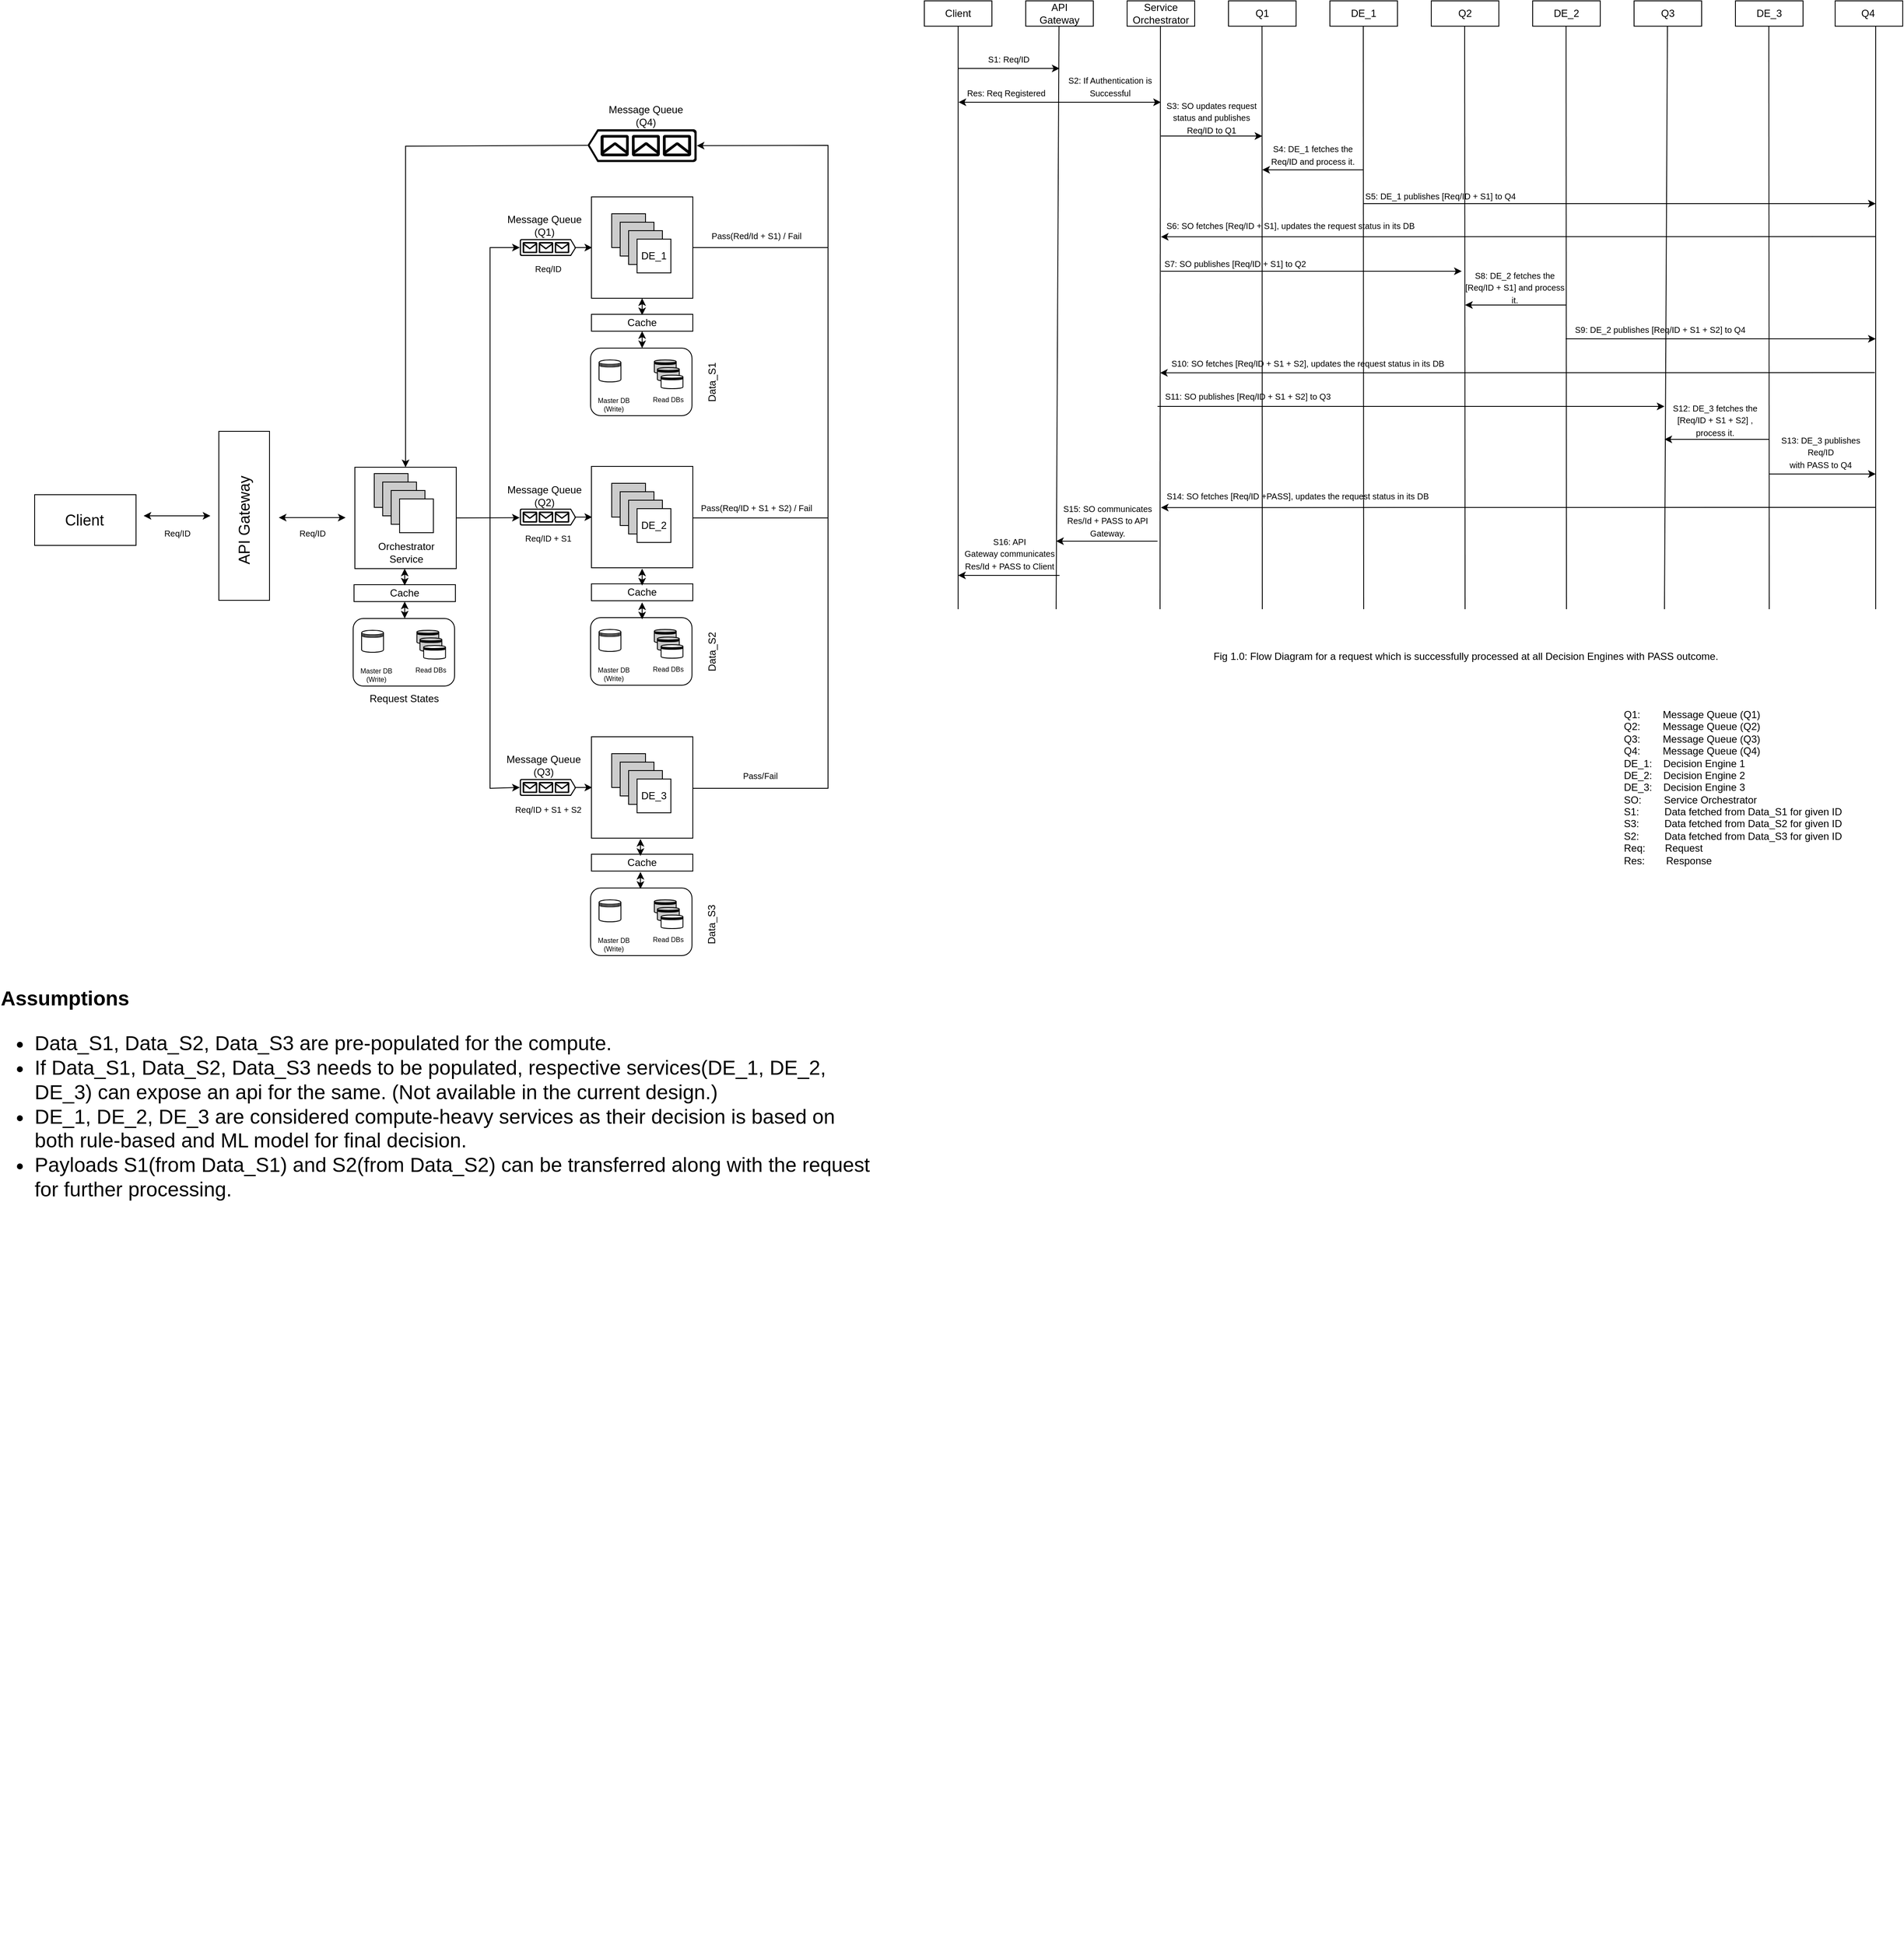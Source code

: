 <mxfile version="21.5.0" type="github">
  <diagram name="V1.0" id="6Y0P250KfrOHETSSXVVm">
    <mxGraphModel dx="2298" dy="2870" grid="1" gridSize="10" guides="1" tooltips="1" connect="1" arrows="1" fold="1" page="1" pageScale="1" pageWidth="1169" pageHeight="1654" math="0" shadow="0">
      <root>
        <mxCell id="0" />
        <mxCell id="1" parent="0" />
        <mxCell id="clRIjmDs6BeYKeaNwXn5-33" value="" style="rounded=0;whiteSpace=wrap;html=1;rotation=90;" vertex="1" parent="1">
          <mxGeometry x="269" y="-1020.5" width="200" height="60" as="geometry" />
        </mxCell>
        <mxCell id="clRIjmDs6BeYKeaNwXn5-34" value="&lt;span style=&quot;font-size: 18px;&quot;&gt;API Gateway&lt;/span&gt;" style="text;html=1;strokeColor=none;fillColor=none;align=center;verticalAlign=middle;whiteSpace=wrap;rounded=0;rotation=-90;" vertex="1" parent="1">
          <mxGeometry x="294" y="-1000.5" width="150" height="30" as="geometry" />
        </mxCell>
        <mxCell id="clRIjmDs6BeYKeaNwXn5-37" value="" style="group" vertex="1" connectable="0" parent="1">
          <mxGeometry x="370" y="-485.5" width="150" height="60" as="geometry" />
        </mxCell>
        <mxCell id="clRIjmDs6BeYKeaNwXn5-39" value="" style="group" vertex="1" connectable="0" parent="clRIjmDs6BeYKeaNwXn5-37">
          <mxGeometry x="-250" y="-530" width="120" height="60" as="geometry" />
        </mxCell>
        <mxCell id="clRIjmDs6BeYKeaNwXn5-36" value="" style="rounded=0;whiteSpace=wrap;html=1;" vertex="1" parent="clRIjmDs6BeYKeaNwXn5-39">
          <mxGeometry x="1" width="120" height="60" as="geometry" />
        </mxCell>
        <mxCell id="clRIjmDs6BeYKeaNwXn5-35" value="&lt;font style=&quot;font-size: 18px;&quot;&gt;Client&lt;/font&gt;" style="text;html=1;strokeColor=none;fillColor=none;align=center;verticalAlign=middle;whiteSpace=wrap;rounded=0;" vertex="1" parent="clRIjmDs6BeYKeaNwXn5-39">
          <mxGeometry x="30" y="15" width="60" height="30" as="geometry" />
        </mxCell>
        <mxCell id="clRIjmDs6BeYKeaNwXn5-40" value="" style="endArrow=classic;startArrow=classic;html=1;rounded=0;" edge="1" parent="1">
          <mxGeometry width="50" height="50" relative="1" as="geometry">
            <mxPoint x="250" y="-990.5" as="sourcePoint" />
            <mxPoint x="329" y="-990.5" as="targetPoint" />
          </mxGeometry>
        </mxCell>
        <mxCell id="clRIjmDs6BeYKeaNwXn5-57" value="&lt;font style=&quot;font-size: 10px;&quot;&gt;Req/ID&lt;/font&gt;" style="text;html=1;strokeColor=none;fillColor=none;align=center;verticalAlign=middle;whiteSpace=wrap;rounded=0;" vertex="1" parent="1">
          <mxGeometry x="260" y="-985.5" width="60" height="30" as="geometry" />
        </mxCell>
        <mxCell id="clRIjmDs6BeYKeaNwXn5-214" value="" style="sketch=0;aspect=fixed;pointerEvents=1;shadow=0;dashed=0;html=1;strokeColor=none;labelPosition=center;verticalLabelPosition=bottom;verticalAlign=top;align=center;fillColor=#000000;shape=mxgraph.azure.queue_generic;rotation=-180;" vertex="1" parent="1">
          <mxGeometry x="775.33" y="-1448" width="129.34" height="38.8" as="geometry" />
        </mxCell>
        <mxCell id="clRIjmDs6BeYKeaNwXn5-264" value="" style="group" vertex="1" connectable="0" parent="1">
          <mxGeometry x="500" y="-1048" width="120" height="120" as="geometry" />
        </mxCell>
        <mxCell id="clRIjmDs6BeYKeaNwXn5-218" value="" style="whiteSpace=wrap;html=1;aspect=fixed;" vertex="1" parent="clRIjmDs6BeYKeaNwXn5-264">
          <mxGeometry width="120" height="120" as="geometry" />
        </mxCell>
        <mxCell id="clRIjmDs6BeYKeaNwXn5-363" value="" style="group" vertex="1" connectable="0" parent="clRIjmDs6BeYKeaNwXn5-264">
          <mxGeometry x="22.94" y="7.5" width="80" height="70" as="geometry" />
        </mxCell>
        <mxCell id="clRIjmDs6BeYKeaNwXn5-364" value="" style="whiteSpace=wrap;html=1;aspect=fixed;fillColor=#CCCCCC;" vertex="1" parent="clRIjmDs6BeYKeaNwXn5-363">
          <mxGeometry width="40" height="40" as="geometry" />
        </mxCell>
        <mxCell id="clRIjmDs6BeYKeaNwXn5-365" value="" style="whiteSpace=wrap;html=1;aspect=fixed;fillColor=#CCCCCC;" vertex="1" parent="clRIjmDs6BeYKeaNwXn5-363">
          <mxGeometry x="10" y="10" width="40" height="40" as="geometry" />
        </mxCell>
        <mxCell id="clRIjmDs6BeYKeaNwXn5-366" value="" style="whiteSpace=wrap;html=1;aspect=fixed;fillColor=#CCCCCC;" vertex="1" parent="clRIjmDs6BeYKeaNwXn5-363">
          <mxGeometry x="20" y="20" width="40" height="40" as="geometry" />
        </mxCell>
        <mxCell id="clRIjmDs6BeYKeaNwXn5-367" value="" style="whiteSpace=wrap;html=1;aspect=fixed;" vertex="1" parent="clRIjmDs6BeYKeaNwXn5-363">
          <mxGeometry x="30" y="30" width="40" height="40" as="geometry" />
        </mxCell>
        <mxCell id="clRIjmDs6BeYKeaNwXn5-368" value="Orchestrator&lt;br&gt;Service" style="text;html=1;strokeColor=none;fillColor=none;align=center;verticalAlign=middle;whiteSpace=wrap;rounded=0;" vertex="1" parent="clRIjmDs6BeYKeaNwXn5-264">
          <mxGeometry x="31.0" y="86" width="60" height="30" as="geometry" />
        </mxCell>
        <mxCell id="clRIjmDs6BeYKeaNwXn5-268" value="" style="group" vertex="1" connectable="0" parent="1">
          <mxGeometry x="790" y="120" width="689" height="580" as="geometry" />
        </mxCell>
        <mxCell id="clRIjmDs6BeYKeaNwXn5-225" value="" style="group" vertex="1" connectable="0" parent="clRIjmDs6BeYKeaNwXn5-268">
          <mxGeometry x="-10" y="-1488" width="120" height="120" as="geometry" />
        </mxCell>
        <mxCell id="clRIjmDs6BeYKeaNwXn5-1" value="" style="whiteSpace=wrap;html=1;aspect=fixed;" vertex="1" parent="clRIjmDs6BeYKeaNwXn5-225">
          <mxGeometry width="120" height="120" as="geometry" />
        </mxCell>
        <mxCell id="clRIjmDs6BeYKeaNwXn5-167" value="" style="group" vertex="1" connectable="0" parent="clRIjmDs6BeYKeaNwXn5-225">
          <mxGeometry x="24" y="20" width="80" height="70" as="geometry" />
        </mxCell>
        <mxCell id="clRIjmDs6BeYKeaNwXn5-168" value="" style="whiteSpace=wrap;html=1;aspect=fixed;fillColor=#CCCCCC;" vertex="1" parent="clRIjmDs6BeYKeaNwXn5-167">
          <mxGeometry width="40" height="40" as="geometry" />
        </mxCell>
        <mxCell id="clRIjmDs6BeYKeaNwXn5-169" value="" style="whiteSpace=wrap;html=1;aspect=fixed;fillColor=#CCCCCC;" vertex="1" parent="clRIjmDs6BeYKeaNwXn5-167">
          <mxGeometry x="10" y="10" width="40" height="40" as="geometry" />
        </mxCell>
        <mxCell id="clRIjmDs6BeYKeaNwXn5-170" value="" style="whiteSpace=wrap;html=1;aspect=fixed;fillColor=#CCCCCC;" vertex="1" parent="clRIjmDs6BeYKeaNwXn5-167">
          <mxGeometry x="20" y="20" width="40" height="40" as="geometry" />
        </mxCell>
        <mxCell id="clRIjmDs6BeYKeaNwXn5-171" value="" style="whiteSpace=wrap;html=1;aspect=fixed;" vertex="1" parent="clRIjmDs6BeYKeaNwXn5-167">
          <mxGeometry x="30" y="30" width="40" height="40" as="geometry" />
        </mxCell>
        <mxCell id="clRIjmDs6BeYKeaNwXn5-172" value="DE_1" style="text;html=1;strokeColor=none;fillColor=none;align=center;verticalAlign=middle;whiteSpace=wrap;rounded=0;" vertex="1" parent="clRIjmDs6BeYKeaNwXn5-167">
          <mxGeometry x="20" y="35" width="60" height="30" as="geometry" />
        </mxCell>
        <mxCell id="clRIjmDs6BeYKeaNwXn5-206" value="" style="sketch=0;aspect=fixed;pointerEvents=1;shadow=0;dashed=0;html=1;strokeColor=none;labelPosition=center;verticalLabelPosition=bottom;verticalAlign=top;align=center;fillColor=#000000;shape=mxgraph.azure.queue_generic" vertex="1" parent="clRIjmDs6BeYKeaNwXn5-268">
          <mxGeometry x="-94.83" y="-1438" width="66.66" height="20" as="geometry" />
        </mxCell>
        <mxCell id="clRIjmDs6BeYKeaNwXn5-208" value="" style="endArrow=classic;html=1;rounded=0;" edge="1" parent="clRIjmDs6BeYKeaNwXn5-268">
          <mxGeometry width="50" height="50" relative="1" as="geometry">
            <mxPoint x="-30" y="-1428" as="sourcePoint" />
            <mxPoint x="-9.17" y="-1428" as="targetPoint" />
          </mxGeometry>
        </mxCell>
        <mxCell id="clRIjmDs6BeYKeaNwXn5-289" value="" style="group" vertex="1" connectable="0" parent="clRIjmDs6BeYKeaNwXn5-268">
          <mxGeometry x="-10" y="-1349" width="120" height="20" as="geometry" />
        </mxCell>
        <mxCell id="clRIjmDs6BeYKeaNwXn5-42" value="" style="rounded=0;whiteSpace=wrap;html=1;rotation=0;" vertex="1" parent="clRIjmDs6BeYKeaNwXn5-289">
          <mxGeometry width="120" height="20" as="geometry" />
        </mxCell>
        <mxCell id="clRIjmDs6BeYKeaNwXn5-43" value="Cache" style="text;html=1;strokeColor=none;fillColor=none;align=center;verticalAlign=middle;whiteSpace=wrap;rounded=0;rotation=0;" vertex="1" parent="clRIjmDs6BeYKeaNwXn5-289">
          <mxGeometry x="30" y="2.5" width="60" height="15" as="geometry" />
        </mxCell>
        <mxCell id="clRIjmDs6BeYKeaNwXn5-346" value="Data_S3" style="text;html=1;strokeColor=none;fillColor=none;align=center;verticalAlign=middle;whiteSpace=wrap;rounded=0;rotation=-90;" vertex="1" parent="clRIjmDs6BeYKeaNwXn5-268">
          <mxGeometry x="90" y="-642" width="85" height="30" as="geometry" />
        </mxCell>
        <mxCell id="clRIjmDs6BeYKeaNwXn5-379" value="&lt;span style=&quot;font-size: 10px;&quot;&gt;Pass/Fail&lt;/span&gt;" style="text;html=1;strokeColor=none;fillColor=none;align=center;verticalAlign=middle;whiteSpace=wrap;rounded=0;" vertex="1" parent="clRIjmDs6BeYKeaNwXn5-268">
          <mxGeometry x="160" y="-818" width="60" height="30" as="geometry" />
        </mxCell>
        <mxCell id="clRIjmDs6BeYKeaNwXn5-381" value="&lt;font style=&quot;font-size: 10px;&quot;&gt;&lt;font style=&quot;&quot;&gt;Req&lt;/font&gt;/ID + S1 + S2&lt;/font&gt;" style="text;html=1;strokeColor=none;fillColor=none;align=center;verticalAlign=middle;whiteSpace=wrap;rounded=0;" vertex="1" parent="clRIjmDs6BeYKeaNwXn5-268">
          <mxGeometry x="-106.5" y="-778" width="90" height="30" as="geometry" />
        </mxCell>
        <mxCell id="clRIjmDs6BeYKeaNwXn5-269" value="" style="endArrow=classic;startArrow=classic;html=1;rounded=0;" edge="1" parent="1">
          <mxGeometry width="50" height="50" relative="1" as="geometry">
            <mxPoint x="410" y="-988.37" as="sourcePoint" />
            <mxPoint x="489" y="-988.37" as="targetPoint" />
          </mxGeometry>
        </mxCell>
        <mxCell id="clRIjmDs6BeYKeaNwXn5-55" value="&lt;font style=&quot;font-size: 10px;&quot;&gt;&lt;font style=&quot;&quot;&gt;Req&lt;/font&gt;/ID&lt;/font&gt;" style="text;html=1;strokeColor=none;fillColor=none;align=center;verticalAlign=middle;whiteSpace=wrap;rounded=0;" vertex="1" parent="1">
          <mxGeometry x="698.5" y="-1298" width="60" height="30" as="geometry" />
        </mxCell>
        <mxCell id="clRIjmDs6BeYKeaNwXn5-290" value="" style="group" vertex="1" connectable="0" parent="1">
          <mxGeometry x="780" y="-1158" width="225" height="146" as="geometry" />
        </mxCell>
        <mxCell id="clRIjmDs6BeYKeaNwXn5-291" value="" style="rounded=1;whiteSpace=wrap;html=1;" vertex="1" parent="clRIjmDs6BeYKeaNwXn5-290">
          <mxGeometry x="-1" y="-31" width="120" height="80" as="geometry" />
        </mxCell>
        <mxCell id="clRIjmDs6BeYKeaNwXn5-292" value="" style="shape=datastore;whiteSpace=wrap;html=1;" vertex="1" parent="clRIjmDs6BeYKeaNwXn5-290">
          <mxGeometry x="9.001" y="-17" width="25.872" height="26" as="geometry" />
        </mxCell>
        <mxCell id="clRIjmDs6BeYKeaNwXn5-293" value="" style="shape=datastore;whiteSpace=wrap;html=1;fillColor=#cccccc;" vertex="1" parent="clRIjmDs6BeYKeaNwXn5-290">
          <mxGeometry x="74.42" y="-17" width="25.87" height="16" as="geometry" />
        </mxCell>
        <mxCell id="clRIjmDs6BeYKeaNwXn5-301" value="" style="shape=datastore;whiteSpace=wrap;html=1;fillColor=#cccccc;" vertex="1" parent="clRIjmDs6BeYKeaNwXn5-290">
          <mxGeometry x="78.07" y="-8" width="25.87" height="16" as="geometry" />
        </mxCell>
        <mxCell id="clRIjmDs6BeYKeaNwXn5-297" value="&lt;div style=&quot;&quot;&gt;&lt;span style=&quot;font-size: 8px; background-color: initial;&quot;&gt;Master DB&lt;/span&gt;&lt;/div&gt;&lt;font style=&quot;font-size: 8px;&quot;&gt;&lt;div style=&quot;&quot;&gt;&lt;span style=&quot;background-color: initial;&quot;&gt;(Write)&lt;/span&gt;&lt;/div&gt;&lt;/font&gt;" style="text;html=1;strokeColor=none;fillColor=none;align=center;verticalAlign=middle;whiteSpace=wrap;rounded=0;rotation=0;" vertex="1" parent="clRIjmDs6BeYKeaNwXn5-290">
          <mxGeometry x="-1" y="19" width="54.83" height="30" as="geometry" />
        </mxCell>
        <mxCell id="clRIjmDs6BeYKeaNwXn5-298" value="&lt;font style=&quot;font-size: 8px;&quot;&gt;Read DBs&lt;/font&gt;" style="text;html=1;strokeColor=none;fillColor=none;align=center;verticalAlign=middle;whiteSpace=wrap;rounded=0;rotation=0;" vertex="1" parent="clRIjmDs6BeYKeaNwXn5-290">
          <mxGeometry x="65.13" y="14" width="51.743" height="30" as="geometry" />
        </mxCell>
        <mxCell id="clRIjmDs6BeYKeaNwXn5-344" value="Data_S1" style="text;html=1;strokeColor=none;fillColor=none;align=center;verticalAlign=middle;whiteSpace=wrap;rounded=0;rotation=-90;" vertex="1" parent="clRIjmDs6BeYKeaNwXn5-290">
          <mxGeometry x="100.29" y="-6" width="85" height="30" as="geometry" />
        </mxCell>
        <mxCell id="clRIjmDs6BeYKeaNwXn5-302" value="" style="shape=datastore;whiteSpace=wrap;html=1;fillColor=#FFFFFF;" vertex="1" parent="1">
          <mxGeometry x="862.42" y="-1157" width="25.87" height="16" as="geometry" />
        </mxCell>
        <mxCell id="clRIjmDs6BeYKeaNwXn5-304" value="" style="group" vertex="1" connectable="0" parent="1">
          <mxGeometry x="780" y="-1049" width="120" height="120" as="geometry" />
        </mxCell>
        <mxCell id="clRIjmDs6BeYKeaNwXn5-305" value="" style="whiteSpace=wrap;html=1;aspect=fixed;" vertex="1" parent="clRIjmDs6BeYKeaNwXn5-304">
          <mxGeometry width="120" height="120" as="geometry" />
        </mxCell>
        <mxCell id="clRIjmDs6BeYKeaNwXn5-306" value="" style="group" vertex="1" connectable="0" parent="clRIjmDs6BeYKeaNwXn5-304">
          <mxGeometry x="24" y="20" width="80" height="70" as="geometry" />
        </mxCell>
        <mxCell id="clRIjmDs6BeYKeaNwXn5-307" value="" style="whiteSpace=wrap;html=1;aspect=fixed;fillColor=#CCCCCC;" vertex="1" parent="clRIjmDs6BeYKeaNwXn5-306">
          <mxGeometry width="40" height="40" as="geometry" />
        </mxCell>
        <mxCell id="clRIjmDs6BeYKeaNwXn5-308" value="" style="whiteSpace=wrap;html=1;aspect=fixed;fillColor=#CCCCCC;" vertex="1" parent="clRIjmDs6BeYKeaNwXn5-306">
          <mxGeometry x="10" y="10" width="40" height="40" as="geometry" />
        </mxCell>
        <mxCell id="clRIjmDs6BeYKeaNwXn5-309" value="" style="whiteSpace=wrap;html=1;aspect=fixed;fillColor=#CCCCCC;" vertex="1" parent="clRIjmDs6BeYKeaNwXn5-306">
          <mxGeometry x="20" y="20" width="40" height="40" as="geometry" />
        </mxCell>
        <mxCell id="clRIjmDs6BeYKeaNwXn5-310" value="" style="whiteSpace=wrap;html=1;aspect=fixed;" vertex="1" parent="clRIjmDs6BeYKeaNwXn5-306">
          <mxGeometry x="30" y="30" width="40" height="40" as="geometry" />
        </mxCell>
        <mxCell id="clRIjmDs6BeYKeaNwXn5-311" value="DE_2" style="text;html=1;strokeColor=none;fillColor=none;align=center;verticalAlign=middle;whiteSpace=wrap;rounded=0;" vertex="1" parent="clRIjmDs6BeYKeaNwXn5-306">
          <mxGeometry x="20" y="35" width="60" height="30" as="geometry" />
        </mxCell>
        <mxCell id="clRIjmDs6BeYKeaNwXn5-312" value="" style="sketch=0;aspect=fixed;pointerEvents=1;shadow=0;dashed=0;html=1;strokeColor=none;labelPosition=center;verticalLabelPosition=bottom;verticalAlign=top;align=center;fillColor=#000000;shape=mxgraph.azure.queue_generic" vertex="1" parent="1">
          <mxGeometry x="695.17" y="-999" width="66.66" height="20" as="geometry" />
        </mxCell>
        <mxCell id="clRIjmDs6BeYKeaNwXn5-313" value="" style="endArrow=classic;html=1;rounded=0;" edge="1" parent="1">
          <mxGeometry width="50" height="50" relative="1" as="geometry">
            <mxPoint x="760" y="-989" as="sourcePoint" />
            <mxPoint x="780.83" y="-989" as="targetPoint" />
          </mxGeometry>
        </mxCell>
        <mxCell id="clRIjmDs6BeYKeaNwXn5-314" value="" style="group" vertex="1" connectable="0" parent="1">
          <mxGeometry x="780" y="-910" width="120" height="20" as="geometry" />
        </mxCell>
        <mxCell id="clRIjmDs6BeYKeaNwXn5-315" value="" style="rounded=0;whiteSpace=wrap;html=1;rotation=0;" vertex="1" parent="clRIjmDs6BeYKeaNwXn5-314">
          <mxGeometry width="120" height="20" as="geometry" />
        </mxCell>
        <mxCell id="clRIjmDs6BeYKeaNwXn5-316" value="Cache" style="text;html=1;strokeColor=none;fillColor=none;align=center;verticalAlign=middle;whiteSpace=wrap;rounded=0;rotation=0;" vertex="1" parent="clRIjmDs6BeYKeaNwXn5-314">
          <mxGeometry x="30" y="2.5" width="60" height="15" as="geometry" />
        </mxCell>
        <mxCell id="clRIjmDs6BeYKeaNwXn5-317" value="" style="rounded=1;whiteSpace=wrap;html=1;" vertex="1" parent="1">
          <mxGeometry x="779" y="-870" width="120" height="80" as="geometry" />
        </mxCell>
        <mxCell id="clRIjmDs6BeYKeaNwXn5-318" value="" style="shape=datastore;whiteSpace=wrap;html=1;" vertex="1" parent="1">
          <mxGeometry x="789.001" y="-856" width="25.872" height="26" as="geometry" />
        </mxCell>
        <mxCell id="clRIjmDs6BeYKeaNwXn5-319" value="" style="shape=datastore;whiteSpace=wrap;html=1;fillColor=#cccccc;" vertex="1" parent="1">
          <mxGeometry x="854.42" y="-856" width="25.87" height="16" as="geometry" />
        </mxCell>
        <mxCell id="clRIjmDs6BeYKeaNwXn5-320" value="" style="shape=datastore;whiteSpace=wrap;html=1;fillColor=#cccccc;" vertex="1" parent="1">
          <mxGeometry x="858.07" y="-847" width="25.87" height="16" as="geometry" />
        </mxCell>
        <mxCell id="clRIjmDs6BeYKeaNwXn5-321" value="&lt;div style=&quot;&quot;&gt;&lt;span style=&quot;font-size: 8px; background-color: initial;&quot;&gt;Master DB&lt;/span&gt;&lt;/div&gt;&lt;font style=&quot;font-size: 8px;&quot;&gt;&lt;div style=&quot;&quot;&gt;&lt;span style=&quot;background-color: initial;&quot;&gt;(Write)&lt;/span&gt;&lt;/div&gt;&lt;/font&gt;" style="text;html=1;strokeColor=none;fillColor=none;align=center;verticalAlign=middle;whiteSpace=wrap;rounded=0;rotation=0;" vertex="1" parent="1">
          <mxGeometry x="779" y="-820" width="54.83" height="30" as="geometry" />
        </mxCell>
        <mxCell id="clRIjmDs6BeYKeaNwXn5-322" value="&lt;font style=&quot;font-size: 8px;&quot;&gt;Read DBs&lt;/font&gt;" style="text;html=1;strokeColor=none;fillColor=none;align=center;verticalAlign=middle;whiteSpace=wrap;rounded=0;rotation=0;" vertex="1" parent="1">
          <mxGeometry x="845.13" y="-825" width="51.743" height="30" as="geometry" />
        </mxCell>
        <mxCell id="clRIjmDs6BeYKeaNwXn5-323" value="" style="shape=datastore;whiteSpace=wrap;html=1;fillColor=#FFFFFF;" vertex="1" parent="1">
          <mxGeometry x="862.42" y="-838" width="25.87" height="16" as="geometry" />
        </mxCell>
        <mxCell id="clRIjmDs6BeYKeaNwXn5-324" value="" style="group" vertex="1" connectable="0" parent="1">
          <mxGeometry x="780" y="-729" width="120" height="120" as="geometry" />
        </mxCell>
        <mxCell id="clRIjmDs6BeYKeaNwXn5-325" value="" style="whiteSpace=wrap;html=1;aspect=fixed;" vertex="1" parent="clRIjmDs6BeYKeaNwXn5-324">
          <mxGeometry width="120" height="120" as="geometry" />
        </mxCell>
        <mxCell id="clRIjmDs6BeYKeaNwXn5-326" value="" style="group" vertex="1" connectable="0" parent="clRIjmDs6BeYKeaNwXn5-324">
          <mxGeometry x="24" y="20" width="80" height="70" as="geometry" />
        </mxCell>
        <mxCell id="clRIjmDs6BeYKeaNwXn5-327" value="" style="whiteSpace=wrap;html=1;aspect=fixed;fillColor=#CCCCCC;" vertex="1" parent="clRIjmDs6BeYKeaNwXn5-326">
          <mxGeometry width="40" height="40" as="geometry" />
        </mxCell>
        <mxCell id="clRIjmDs6BeYKeaNwXn5-328" value="" style="whiteSpace=wrap;html=1;aspect=fixed;fillColor=#CCCCCC;" vertex="1" parent="clRIjmDs6BeYKeaNwXn5-326">
          <mxGeometry x="10" y="10" width="40" height="40" as="geometry" />
        </mxCell>
        <mxCell id="clRIjmDs6BeYKeaNwXn5-329" value="" style="whiteSpace=wrap;html=1;aspect=fixed;fillColor=#CCCCCC;" vertex="1" parent="clRIjmDs6BeYKeaNwXn5-326">
          <mxGeometry x="20" y="20" width="40" height="40" as="geometry" />
        </mxCell>
        <mxCell id="clRIjmDs6BeYKeaNwXn5-330" value="" style="whiteSpace=wrap;html=1;aspect=fixed;" vertex="1" parent="clRIjmDs6BeYKeaNwXn5-326">
          <mxGeometry x="30" y="30" width="40" height="40" as="geometry" />
        </mxCell>
        <mxCell id="clRIjmDs6BeYKeaNwXn5-331" value="DE_3" style="text;html=1;strokeColor=none;fillColor=none;align=center;verticalAlign=middle;whiteSpace=wrap;rounded=0;" vertex="1" parent="clRIjmDs6BeYKeaNwXn5-326">
          <mxGeometry x="20" y="35" width="60" height="30" as="geometry" />
        </mxCell>
        <mxCell id="clRIjmDs6BeYKeaNwXn5-332" value="" style="sketch=0;aspect=fixed;pointerEvents=1;shadow=0;dashed=0;html=1;strokeColor=none;labelPosition=center;verticalLabelPosition=bottom;verticalAlign=top;align=center;fillColor=#000000;shape=mxgraph.azure.queue_generic" vertex="1" parent="1">
          <mxGeometry x="695.17" y="-679" width="66.66" height="20" as="geometry" />
        </mxCell>
        <mxCell id="clRIjmDs6BeYKeaNwXn5-333" value="" style="endArrow=classic;html=1;rounded=0;" edge="1" parent="1">
          <mxGeometry width="50" height="50" relative="1" as="geometry">
            <mxPoint x="760" y="-669" as="sourcePoint" />
            <mxPoint x="780.83" y="-669" as="targetPoint" />
          </mxGeometry>
        </mxCell>
        <mxCell id="clRIjmDs6BeYKeaNwXn5-334" value="" style="group" vertex="1" connectable="0" parent="1">
          <mxGeometry x="780" y="-590" width="120" height="20" as="geometry" />
        </mxCell>
        <mxCell id="clRIjmDs6BeYKeaNwXn5-335" value="" style="rounded=0;whiteSpace=wrap;html=1;rotation=0;" vertex="1" parent="clRIjmDs6BeYKeaNwXn5-334">
          <mxGeometry width="120" height="20" as="geometry" />
        </mxCell>
        <mxCell id="clRIjmDs6BeYKeaNwXn5-336" value="Cache" style="text;html=1;strokeColor=none;fillColor=none;align=center;verticalAlign=middle;whiteSpace=wrap;rounded=0;rotation=0;" vertex="1" parent="clRIjmDs6BeYKeaNwXn5-334">
          <mxGeometry x="30" y="2.5" width="60" height="15" as="geometry" />
        </mxCell>
        <mxCell id="clRIjmDs6BeYKeaNwXn5-337" value="" style="rounded=1;whiteSpace=wrap;html=1;" vertex="1" parent="1">
          <mxGeometry x="779" y="-550" width="120" height="80" as="geometry" />
        </mxCell>
        <mxCell id="clRIjmDs6BeYKeaNwXn5-338" value="" style="shape=datastore;whiteSpace=wrap;html=1;" vertex="1" parent="1">
          <mxGeometry x="789.001" y="-536" width="25.872" height="26" as="geometry" />
        </mxCell>
        <mxCell id="clRIjmDs6BeYKeaNwXn5-339" value="" style="shape=datastore;whiteSpace=wrap;html=1;fillColor=#cccccc;" vertex="1" parent="1">
          <mxGeometry x="854.42" y="-536" width="25.87" height="16" as="geometry" />
        </mxCell>
        <mxCell id="clRIjmDs6BeYKeaNwXn5-340" value="" style="shape=datastore;whiteSpace=wrap;html=1;fillColor=#cccccc;" vertex="1" parent="1">
          <mxGeometry x="858.07" y="-527" width="25.87" height="16" as="geometry" />
        </mxCell>
        <mxCell id="clRIjmDs6BeYKeaNwXn5-341" value="&lt;div style=&quot;&quot;&gt;&lt;span style=&quot;font-size: 8px; background-color: initial;&quot;&gt;Master DB&lt;/span&gt;&lt;/div&gt;&lt;font style=&quot;font-size: 8px;&quot;&gt;&lt;div style=&quot;&quot;&gt;&lt;span style=&quot;background-color: initial;&quot;&gt;(Write)&lt;/span&gt;&lt;/div&gt;&lt;/font&gt;" style="text;html=1;strokeColor=none;fillColor=none;align=center;verticalAlign=middle;whiteSpace=wrap;rounded=0;rotation=0;" vertex="1" parent="1">
          <mxGeometry x="779" y="-500" width="54.83" height="30" as="geometry" />
        </mxCell>
        <mxCell id="clRIjmDs6BeYKeaNwXn5-342" value="&lt;font style=&quot;font-size: 8px;&quot;&gt;Read DBs&lt;/font&gt;" style="text;html=1;strokeColor=none;fillColor=none;align=center;verticalAlign=middle;whiteSpace=wrap;rounded=0;rotation=0;" vertex="1" parent="1">
          <mxGeometry x="845.13" y="-505" width="51.743" height="30" as="geometry" />
        </mxCell>
        <mxCell id="clRIjmDs6BeYKeaNwXn5-343" value="" style="shape=datastore;whiteSpace=wrap;html=1;fillColor=#FFFFFF;" vertex="1" parent="1">
          <mxGeometry x="862.42" y="-518" width="25.87" height="16" as="geometry" />
        </mxCell>
        <mxCell id="clRIjmDs6BeYKeaNwXn5-345" value="Data_S2" style="text;html=1;strokeColor=none;fillColor=none;align=center;verticalAlign=middle;whiteSpace=wrap;rounded=0;rotation=-90;" vertex="1" parent="1">
          <mxGeometry x="880.29" y="-845" width="85" height="30" as="geometry" />
        </mxCell>
        <mxCell id="clRIjmDs6BeYKeaNwXn5-347" value="" style="endArrow=classic;startArrow=classic;html=1;rounded=0;" edge="1" parent="1">
          <mxGeometry width="50" height="50" relative="1" as="geometry">
            <mxPoint x="840" y="-1228" as="sourcePoint" />
            <mxPoint x="840" y="-1248" as="targetPoint" />
          </mxGeometry>
        </mxCell>
        <mxCell id="clRIjmDs6BeYKeaNwXn5-348" value="" style="endArrow=classic;startArrow=classic;html=1;rounded=0;" edge="1" parent="1">
          <mxGeometry width="50" height="50" relative="1" as="geometry">
            <mxPoint x="840" y="-1189" as="sourcePoint" />
            <mxPoint x="840" y="-1209" as="targetPoint" />
          </mxGeometry>
        </mxCell>
        <mxCell id="clRIjmDs6BeYKeaNwXn5-349" value="&lt;font style=&quot;font-size: 10px;&quot;&gt;&lt;font style=&quot;&quot;&gt;Req&lt;/font&gt;/ID + S1&lt;/font&gt;" style="text;html=1;strokeColor=none;fillColor=none;align=center;verticalAlign=middle;whiteSpace=wrap;rounded=0;" vertex="1" parent="1">
          <mxGeometry x="698.5" y="-979" width="60" height="30" as="geometry" />
        </mxCell>
        <mxCell id="clRIjmDs6BeYKeaNwXn5-350" value="" style="group" vertex="1" connectable="0" parent="1">
          <mxGeometry x="499" y="-909" width="120" height="20" as="geometry" />
        </mxCell>
        <mxCell id="clRIjmDs6BeYKeaNwXn5-351" value="" style="rounded=0;whiteSpace=wrap;html=1;rotation=0;" vertex="1" parent="clRIjmDs6BeYKeaNwXn5-350">
          <mxGeometry width="120" height="20" as="geometry" />
        </mxCell>
        <mxCell id="clRIjmDs6BeYKeaNwXn5-352" value="Cache" style="text;html=1;strokeColor=none;fillColor=none;align=center;verticalAlign=middle;whiteSpace=wrap;rounded=0;rotation=0;" vertex="1" parent="clRIjmDs6BeYKeaNwXn5-350">
          <mxGeometry x="30" y="2.5" width="60" height="15" as="geometry" />
        </mxCell>
        <mxCell id="clRIjmDs6BeYKeaNwXn5-353" value="" style="rounded=1;whiteSpace=wrap;html=1;" vertex="1" parent="1">
          <mxGeometry x="498" y="-869" width="120" height="80" as="geometry" />
        </mxCell>
        <mxCell id="clRIjmDs6BeYKeaNwXn5-354" value="" style="shape=datastore;whiteSpace=wrap;html=1;" vertex="1" parent="1">
          <mxGeometry x="508.001" y="-855" width="25.872" height="26" as="geometry" />
        </mxCell>
        <mxCell id="clRIjmDs6BeYKeaNwXn5-355" value="" style="shape=datastore;whiteSpace=wrap;html=1;fillColor=#cccccc;" vertex="1" parent="1">
          <mxGeometry x="573.42" y="-855" width="25.87" height="16" as="geometry" />
        </mxCell>
        <mxCell id="clRIjmDs6BeYKeaNwXn5-356" value="" style="shape=datastore;whiteSpace=wrap;html=1;fillColor=#cccccc;" vertex="1" parent="1">
          <mxGeometry x="577.07" y="-846" width="25.87" height="16" as="geometry" />
        </mxCell>
        <mxCell id="clRIjmDs6BeYKeaNwXn5-357" value="&lt;div style=&quot;&quot;&gt;&lt;span style=&quot;font-size: 8px; background-color: initial;&quot;&gt;Master DB&lt;/span&gt;&lt;/div&gt;&lt;font style=&quot;font-size: 8px;&quot;&gt;&lt;div style=&quot;&quot;&gt;&lt;span style=&quot;background-color: initial;&quot;&gt;(Write)&lt;/span&gt;&lt;/div&gt;&lt;/font&gt;" style="text;html=1;strokeColor=none;fillColor=none;align=center;verticalAlign=middle;whiteSpace=wrap;rounded=0;rotation=0;" vertex="1" parent="1">
          <mxGeometry x="498" y="-819" width="54.83" height="30" as="geometry" />
        </mxCell>
        <mxCell id="clRIjmDs6BeYKeaNwXn5-358" value="&lt;font style=&quot;font-size: 8px;&quot;&gt;Read DBs&lt;/font&gt;" style="text;html=1;strokeColor=none;fillColor=none;align=center;verticalAlign=middle;whiteSpace=wrap;rounded=0;rotation=0;" vertex="1" parent="1">
          <mxGeometry x="564.13" y="-824" width="51.743" height="30" as="geometry" />
        </mxCell>
        <mxCell id="clRIjmDs6BeYKeaNwXn5-359" value="Request States" style="text;html=1;strokeColor=none;fillColor=none;align=center;verticalAlign=middle;whiteSpace=wrap;rounded=0;rotation=0;" vertex="1" parent="1">
          <mxGeometry x="515.5" y="-789" width="85" height="30" as="geometry" />
        </mxCell>
        <mxCell id="clRIjmDs6BeYKeaNwXn5-360" value="" style="shape=datastore;whiteSpace=wrap;html=1;fillColor=#FFFFFF;" vertex="1" parent="1">
          <mxGeometry x="581.42" y="-837" width="25.87" height="16" as="geometry" />
        </mxCell>
        <mxCell id="clRIjmDs6BeYKeaNwXn5-361" value="" style="endArrow=classic;startArrow=classic;html=1;rounded=0;" edge="1" parent="1">
          <mxGeometry width="50" height="50" relative="1" as="geometry">
            <mxPoint x="559" y="-908" as="sourcePoint" />
            <mxPoint x="559" y="-928" as="targetPoint" />
          </mxGeometry>
        </mxCell>
        <mxCell id="clRIjmDs6BeYKeaNwXn5-362" value="" style="endArrow=classic;startArrow=classic;html=1;rounded=0;" edge="1" parent="1">
          <mxGeometry width="50" height="50" relative="1" as="geometry">
            <mxPoint x="559" y="-869" as="sourcePoint" />
            <mxPoint x="559" y="-889" as="targetPoint" />
          </mxGeometry>
        </mxCell>
        <mxCell id="clRIjmDs6BeYKeaNwXn5-369" value="" style="endArrow=classic;html=1;rounded=0;entryX=-0.001;entryY=0.536;entryDx=0;entryDy=0;entryPerimeter=0;exitX=1;exitY=0.5;exitDx=0;exitDy=0;" edge="1" parent="1" source="clRIjmDs6BeYKeaNwXn5-218" target="clRIjmDs6BeYKeaNwXn5-312">
          <mxGeometry width="50" height="50" relative="1" as="geometry">
            <mxPoint x="630" y="-988" as="sourcePoint" />
            <mxPoint x="660" y="-948" as="targetPoint" />
          </mxGeometry>
        </mxCell>
        <mxCell id="clRIjmDs6BeYKeaNwXn5-370" value="" style="endArrow=classic;html=1;rounded=0;entryX=0;entryY=0.5;entryDx=0;entryDy=0;entryPerimeter=0;" edge="1" parent="1" target="clRIjmDs6BeYKeaNwXn5-206">
          <mxGeometry width="50" height="50" relative="1" as="geometry">
            <mxPoint x="660" y="-988" as="sourcePoint" />
            <mxPoint x="690" y="-1308" as="targetPoint" />
            <Array as="points">
              <mxPoint x="660" y="-1308" />
            </Array>
          </mxGeometry>
        </mxCell>
        <mxCell id="clRIjmDs6BeYKeaNwXn5-371" value="" style="endArrow=classic;html=1;rounded=0;entryX=0;entryY=0.5;entryDx=0;entryDy=0;entryPerimeter=0;" edge="1" parent="1" target="clRIjmDs6BeYKeaNwXn5-332">
          <mxGeometry width="50" height="50" relative="1" as="geometry">
            <mxPoint x="660" y="-988" as="sourcePoint" />
            <mxPoint x="570" y="-677" as="targetPoint" />
            <Array as="points">
              <mxPoint x="660" y="-668" />
            </Array>
          </mxGeometry>
        </mxCell>
        <mxCell id="clRIjmDs6BeYKeaNwXn5-372" value="" style="endArrow=classic;html=1;rounded=0;exitX=1;exitY=0.51;exitDx=0;exitDy=0;exitPerimeter=0;entryX=0.5;entryY=0;entryDx=0;entryDy=0;" edge="1" parent="1" source="clRIjmDs6BeYKeaNwXn5-214" target="clRIjmDs6BeYKeaNwXn5-218">
          <mxGeometry width="50" height="50" relative="1" as="geometry">
            <mxPoint x="230" y="-1248" as="sourcePoint" />
            <mxPoint x="280" y="-1298" as="targetPoint" />
            <Array as="points">
              <mxPoint x="560" y="-1428" />
            </Array>
          </mxGeometry>
        </mxCell>
        <mxCell id="clRIjmDs6BeYKeaNwXn5-373" value="" style="endArrow=classic;html=1;rounded=0;entryX=0;entryY=0.5;entryDx=0;entryDy=0;entryPerimeter=0;" edge="1" parent="1" target="clRIjmDs6BeYKeaNwXn5-214">
          <mxGeometry width="50" height="50" relative="1" as="geometry">
            <mxPoint x="900" y="-1308" as="sourcePoint" />
            <mxPoint x="930" y="-1428" as="targetPoint" />
            <Array as="points">
              <mxPoint x="1060" y="-1308" />
              <mxPoint x="1060" y="-1429" />
            </Array>
          </mxGeometry>
        </mxCell>
        <mxCell id="clRIjmDs6BeYKeaNwXn5-374" value="&lt;span style=&quot;font-size: 10px;&quot;&gt;Pass(Red/Id + S1) / Fail&lt;/span&gt;" style="text;html=1;strokeColor=none;fillColor=none;align=center;verticalAlign=middle;whiteSpace=wrap;rounded=0;" vertex="1" parent="1">
          <mxGeometry x="912.5" y="-1337" width="125" height="30" as="geometry" />
        </mxCell>
        <mxCell id="clRIjmDs6BeYKeaNwXn5-376" value="" style="endArrow=none;html=1;rounded=0;" edge="1" parent="1">
          <mxGeometry width="50" height="50" relative="1" as="geometry">
            <mxPoint x="899.67" y="-988" as="sourcePoint" />
            <mxPoint x="1060" y="-1308" as="targetPoint" />
            <Array as="points">
              <mxPoint x="1060" y="-988" />
            </Array>
          </mxGeometry>
        </mxCell>
        <mxCell id="clRIjmDs6BeYKeaNwXn5-377" value="" style="endArrow=none;html=1;rounded=0;" edge="1" parent="1">
          <mxGeometry width="50" height="50" relative="1" as="geometry">
            <mxPoint x="899.67" y="-668" as="sourcePoint" />
            <mxPoint x="1060" y="-988" as="targetPoint" />
            <Array as="points">
              <mxPoint x="1060" y="-668" />
            </Array>
          </mxGeometry>
        </mxCell>
        <mxCell id="clRIjmDs6BeYKeaNwXn5-378" value="&lt;span style=&quot;font-size: 10px;&quot;&gt;Pass(Req/ID + S1 + S2) / Fail&lt;/span&gt;" style="text;html=1;strokeColor=none;fillColor=none;align=center;verticalAlign=middle;whiteSpace=wrap;rounded=0;" vertex="1" parent="1">
          <mxGeometry x="907.5" y="-1015.5" width="135" height="30" as="geometry" />
        </mxCell>
        <mxCell id="clRIjmDs6BeYKeaNwXn5-380" value="&lt;font style=&quot;font-size: 10px;&quot;&gt;Req/ID&lt;/font&gt;" style="text;html=1;strokeColor=none;fillColor=none;align=center;verticalAlign=middle;whiteSpace=wrap;rounded=0;" vertex="1" parent="1">
          <mxGeometry x="420" y="-985.5" width="60" height="30" as="geometry" />
        </mxCell>
        <mxCell id="clRIjmDs6BeYKeaNwXn5-382" value="" style="endArrow=classic;startArrow=classic;html=1;rounded=0;" edge="1" parent="1">
          <mxGeometry width="50" height="50" relative="1" as="geometry">
            <mxPoint x="840" y="-908" as="sourcePoint" />
            <mxPoint x="840" y="-928" as="targetPoint" />
          </mxGeometry>
        </mxCell>
        <mxCell id="clRIjmDs6BeYKeaNwXn5-383" value="" style="endArrow=classic;startArrow=classic;html=1;rounded=0;" edge="1" parent="1">
          <mxGeometry width="50" height="50" relative="1" as="geometry">
            <mxPoint x="840" y="-868" as="sourcePoint" />
            <mxPoint x="840" y="-888" as="targetPoint" />
          </mxGeometry>
        </mxCell>
        <mxCell id="clRIjmDs6BeYKeaNwXn5-384" value="" style="endArrow=classic;startArrow=classic;html=1;rounded=0;" edge="1" parent="1">
          <mxGeometry width="50" height="50" relative="1" as="geometry">
            <mxPoint x="838" y="-588" as="sourcePoint" />
            <mxPoint x="838" y="-608" as="targetPoint" />
          </mxGeometry>
        </mxCell>
        <mxCell id="clRIjmDs6BeYKeaNwXn5-385" value="" style="endArrow=classic;startArrow=classic;html=1;rounded=0;" edge="1" parent="1">
          <mxGeometry width="50" height="50" relative="1" as="geometry">
            <mxPoint x="838" y="-549" as="sourcePoint" />
            <mxPoint x="838" y="-569" as="targetPoint" />
          </mxGeometry>
        </mxCell>
        <mxCell id="clRIjmDs6BeYKeaNwXn5-386" value="Message Queue&lt;br&gt;(Q4)" style="text;html=1;strokeColor=none;fillColor=none;align=center;verticalAlign=middle;whiteSpace=wrap;rounded=0;" vertex="1" parent="1">
          <mxGeometry x="799" y="-1469" width="91" height="10" as="geometry" />
        </mxCell>
        <mxCell id="clRIjmDs6BeYKeaNwXn5-387" value="Message Queue&lt;br&gt;(Q1)" style="text;html=1;strokeColor=none;fillColor=none;align=center;verticalAlign=middle;whiteSpace=wrap;rounded=0;" vertex="1" parent="1">
          <mxGeometry x="679" y="-1339" width="91" height="10" as="geometry" />
        </mxCell>
        <mxCell id="clRIjmDs6BeYKeaNwXn5-388" value="Message Queue&lt;br&gt;(Q2)" style="text;html=1;strokeColor=none;fillColor=none;align=center;verticalAlign=middle;whiteSpace=wrap;rounded=0;" vertex="1" parent="1">
          <mxGeometry x="679" y="-1019" width="91" height="10" as="geometry" />
        </mxCell>
        <mxCell id="clRIjmDs6BeYKeaNwXn5-389" value="Message Queue&lt;br&gt;(Q3)" style="text;html=1;strokeColor=none;fillColor=none;align=center;verticalAlign=middle;whiteSpace=wrap;rounded=0;" vertex="1" parent="1">
          <mxGeometry x="678" y="-700" width="91" height="10" as="geometry" />
        </mxCell>
        <mxCell id="V3fSoH5eiaVlJ1Ce9OvE-1" value="&lt;div style=&quot;text-align: left;&quot;&gt;&lt;span style=&quot;font-size: 24px; background-color: initial;&quot;&gt;&lt;b&gt;Assumptions&lt;/b&gt;&lt;/span&gt;&lt;/div&gt;&lt;font style=&quot;font-size: 24px;&quot;&gt;&lt;ul&gt;&lt;li style=&quot;text-align: left;&quot;&gt;&lt;font style=&quot;font-size: 24px;&quot;&gt;Data_S1, Data_S2, Data_S3 are pre-populated for the compute.&lt;/font&gt;&lt;/li&gt;&lt;li style=&quot;text-align: left;&quot;&gt;&lt;font style=&quot;font-size: 24px;&quot;&gt;If Data_S1, Data_S2, Data_S3 needs to be populated, respective services(DE_1, DE_2, DE_3) can expose an api for the same. (Not available in the current design.)&lt;/font&gt;&lt;/li&gt;&lt;li style=&quot;text-align: left;&quot;&gt;&lt;font style=&quot;font-size: 24px;&quot;&gt;DE_1, DE_2, DE_3 are considered compute-heavy services as their decision is based on&amp;nbsp; both rule-based and ML model for final decision.&lt;/font&gt;&lt;/li&gt;&lt;li style=&quot;text-align: left;&quot;&gt;&lt;font style=&quot;font-size: 24px;&quot;&gt;Payloads S1(from Data_S1) and S2(from Data_S2) can be transferred along with the request for further processing.&lt;/font&gt;&lt;/li&gt;&lt;/ul&gt;&lt;/font&gt;" style="text;html=1;strokeColor=none;fillColor=none;align=center;verticalAlign=middle;whiteSpace=wrap;rounded=0;" vertex="1" parent="1">
          <mxGeometry x="80" y="-414" width="1040" height="240" as="geometry" />
        </mxCell>
        <mxCell id="V3fSoH5eiaVlJ1Ce9OvE-4" value="" style="group" vertex="1" connectable="0" parent="1">
          <mxGeometry x="1174" y="-1600" width="80" height="30" as="geometry" />
        </mxCell>
        <mxCell id="V3fSoH5eiaVlJ1Ce9OvE-2" value="" style="rounded=0;whiteSpace=wrap;html=1;" vertex="1" parent="V3fSoH5eiaVlJ1Ce9OvE-4">
          <mxGeometry width="80" height="30" as="geometry" />
        </mxCell>
        <mxCell id="V3fSoH5eiaVlJ1Ce9OvE-3" value="Client" style="text;html=1;strokeColor=none;fillColor=none;align=center;verticalAlign=middle;whiteSpace=wrap;rounded=0;" vertex="1" parent="V3fSoH5eiaVlJ1Ce9OvE-4">
          <mxGeometry x="10" width="60" height="30" as="geometry" />
        </mxCell>
        <mxCell id="V3fSoH5eiaVlJ1Ce9OvE-5" value="" style="group" vertex="1" connectable="0" parent="1">
          <mxGeometry x="1294" y="-1600" width="80" height="30" as="geometry" />
        </mxCell>
        <mxCell id="V3fSoH5eiaVlJ1Ce9OvE-6" value="" style="rounded=0;whiteSpace=wrap;html=1;" vertex="1" parent="V3fSoH5eiaVlJ1Ce9OvE-5">
          <mxGeometry width="80" height="30" as="geometry" />
        </mxCell>
        <mxCell id="V3fSoH5eiaVlJ1Ce9OvE-7" value="API Gateway" style="text;html=1;strokeColor=none;fillColor=none;align=center;verticalAlign=middle;whiteSpace=wrap;rounded=0;" vertex="1" parent="V3fSoH5eiaVlJ1Ce9OvE-5">
          <mxGeometry x="10" width="60" height="30" as="geometry" />
        </mxCell>
        <mxCell id="V3fSoH5eiaVlJ1Ce9OvE-8" value="" style="group" vertex="1" connectable="0" parent="1">
          <mxGeometry x="1414" y="-1600" width="80" height="30" as="geometry" />
        </mxCell>
        <mxCell id="V3fSoH5eiaVlJ1Ce9OvE-9" value="" style="rounded=0;whiteSpace=wrap;html=1;" vertex="1" parent="V3fSoH5eiaVlJ1Ce9OvE-8">
          <mxGeometry width="80" height="30" as="geometry" />
        </mxCell>
        <mxCell id="V3fSoH5eiaVlJ1Ce9OvE-10" value="Service Orchestrator" style="text;html=1;strokeColor=none;fillColor=none;align=center;verticalAlign=middle;whiteSpace=wrap;rounded=0;" vertex="1" parent="V3fSoH5eiaVlJ1Ce9OvE-8">
          <mxGeometry x="10" width="60" height="30" as="geometry" />
        </mxCell>
        <mxCell id="V3fSoH5eiaVlJ1Ce9OvE-11" value="" style="group" vertex="1" connectable="0" parent="1">
          <mxGeometry x="1534" y="-1600" width="80" height="30" as="geometry" />
        </mxCell>
        <mxCell id="V3fSoH5eiaVlJ1Ce9OvE-12" value="" style="rounded=0;whiteSpace=wrap;html=1;" vertex="1" parent="V3fSoH5eiaVlJ1Ce9OvE-11">
          <mxGeometry width="80" height="30" as="geometry" />
        </mxCell>
        <mxCell id="V3fSoH5eiaVlJ1Ce9OvE-13" value="Q1" style="text;html=1;strokeColor=none;fillColor=none;align=center;verticalAlign=middle;whiteSpace=wrap;rounded=0;" vertex="1" parent="V3fSoH5eiaVlJ1Ce9OvE-11">
          <mxGeometry x="10" width="60" height="30" as="geometry" />
        </mxCell>
        <mxCell id="V3fSoH5eiaVlJ1Ce9OvE-14" value="" style="group" vertex="1" connectable="0" parent="1">
          <mxGeometry x="2014" y="-1600" width="80" height="30" as="geometry" />
        </mxCell>
        <mxCell id="V3fSoH5eiaVlJ1Ce9OvE-15" value="" style="rounded=0;whiteSpace=wrap;html=1;" vertex="1" parent="V3fSoH5eiaVlJ1Ce9OvE-14">
          <mxGeometry width="80" height="30" as="geometry" />
        </mxCell>
        <mxCell id="V3fSoH5eiaVlJ1Ce9OvE-16" value="Q3" style="text;html=1;strokeColor=none;fillColor=none;align=center;verticalAlign=middle;whiteSpace=wrap;rounded=0;" vertex="1" parent="V3fSoH5eiaVlJ1Ce9OvE-14">
          <mxGeometry x="10" width="60" height="30" as="geometry" />
        </mxCell>
        <mxCell id="V3fSoH5eiaVlJ1Ce9OvE-17" value="" style="group" vertex="1" connectable="0" parent="1">
          <mxGeometry x="2134" y="-1600" width="80" height="30" as="geometry" />
        </mxCell>
        <mxCell id="V3fSoH5eiaVlJ1Ce9OvE-18" value="" style="rounded=0;whiteSpace=wrap;html=1;" vertex="1" parent="V3fSoH5eiaVlJ1Ce9OvE-17">
          <mxGeometry width="80" height="30" as="geometry" />
        </mxCell>
        <mxCell id="V3fSoH5eiaVlJ1Ce9OvE-19" value="DE_3" style="text;html=1;strokeColor=none;fillColor=none;align=center;verticalAlign=middle;whiteSpace=wrap;rounded=0;" vertex="1" parent="V3fSoH5eiaVlJ1Ce9OvE-17">
          <mxGeometry x="10" width="60" height="30" as="geometry" />
        </mxCell>
        <mxCell id="V3fSoH5eiaVlJ1Ce9OvE-26" value="" style="group" vertex="1" connectable="0" parent="1">
          <mxGeometry x="1654" y="-1600" width="80" height="30" as="geometry" />
        </mxCell>
        <mxCell id="V3fSoH5eiaVlJ1Ce9OvE-27" value="" style="rounded=0;whiteSpace=wrap;html=1;" vertex="1" parent="V3fSoH5eiaVlJ1Ce9OvE-26">
          <mxGeometry width="80" height="30" as="geometry" />
        </mxCell>
        <mxCell id="V3fSoH5eiaVlJ1Ce9OvE-28" value="DE_1" style="text;html=1;strokeColor=none;fillColor=none;align=center;verticalAlign=middle;whiteSpace=wrap;rounded=0;" vertex="1" parent="V3fSoH5eiaVlJ1Ce9OvE-26">
          <mxGeometry x="10" width="60" height="30" as="geometry" />
        </mxCell>
        <mxCell id="V3fSoH5eiaVlJ1Ce9OvE-32" value="" style="group" vertex="1" connectable="0" parent="1">
          <mxGeometry x="1774" y="-1600" width="80" height="30" as="geometry" />
        </mxCell>
        <mxCell id="V3fSoH5eiaVlJ1Ce9OvE-33" value="" style="rounded=0;whiteSpace=wrap;html=1;" vertex="1" parent="V3fSoH5eiaVlJ1Ce9OvE-32">
          <mxGeometry width="80" height="30" as="geometry" />
        </mxCell>
        <mxCell id="V3fSoH5eiaVlJ1Ce9OvE-34" value="Q2" style="text;html=1;strokeColor=none;fillColor=none;align=center;verticalAlign=middle;whiteSpace=wrap;rounded=0;" vertex="1" parent="V3fSoH5eiaVlJ1Ce9OvE-32">
          <mxGeometry x="10" width="60" height="30" as="geometry" />
        </mxCell>
        <mxCell id="V3fSoH5eiaVlJ1Ce9OvE-35" value="" style="group" vertex="1" connectable="0" parent="1">
          <mxGeometry x="1894" y="-1600" width="80" height="30" as="geometry" />
        </mxCell>
        <mxCell id="V3fSoH5eiaVlJ1Ce9OvE-36" value="" style="rounded=0;whiteSpace=wrap;html=1;" vertex="1" parent="V3fSoH5eiaVlJ1Ce9OvE-35">
          <mxGeometry width="80" height="30" as="geometry" />
        </mxCell>
        <mxCell id="V3fSoH5eiaVlJ1Ce9OvE-37" value="DE_2" style="text;html=1;strokeColor=none;fillColor=none;align=center;verticalAlign=middle;whiteSpace=wrap;rounded=0;" vertex="1" parent="V3fSoH5eiaVlJ1Ce9OvE-35">
          <mxGeometry x="10" width="60" height="30" as="geometry" />
        </mxCell>
        <mxCell id="V3fSoH5eiaVlJ1Ce9OvE-38" value="" style="endArrow=none;html=1;rounded=0;" edge="1" parent="1">
          <mxGeometry width="50" height="50" relative="1" as="geometry">
            <mxPoint x="1214" y="-880" as="sourcePoint" />
            <mxPoint x="1214" y="-1570" as="targetPoint" />
          </mxGeometry>
        </mxCell>
        <mxCell id="V3fSoH5eiaVlJ1Ce9OvE-39" value="" style="endArrow=none;html=1;rounded=0;" edge="1" parent="1">
          <mxGeometry width="50" height="50" relative="1" as="geometry">
            <mxPoint x="1330" y="-880" as="sourcePoint" />
            <mxPoint x="1333.38" y="-1570" as="targetPoint" />
          </mxGeometry>
        </mxCell>
        <mxCell id="V3fSoH5eiaVlJ1Ce9OvE-40" value="" style="endArrow=classic;html=1;rounded=0;" edge="1" parent="1">
          <mxGeometry width="50" height="50" relative="1" as="geometry">
            <mxPoint x="1214" y="-1520" as="sourcePoint" />
            <mxPoint x="1334" y="-1520" as="targetPoint" />
          </mxGeometry>
        </mxCell>
        <mxCell id="V3fSoH5eiaVlJ1Ce9OvE-41" value="&lt;font style=&quot;font-size: 10px;&quot;&gt;S1: Req/ID&lt;/font&gt;" style="text;html=1;strokeColor=none;fillColor=none;align=center;verticalAlign=middle;whiteSpace=wrap;rounded=0;" vertex="1" parent="1">
          <mxGeometry x="1214" y="-1540" width="120" height="18" as="geometry" />
        </mxCell>
        <mxCell id="V3fSoH5eiaVlJ1Ce9OvE-43" value="" style="endArrow=none;html=1;rounded=0;" edge="1" parent="1">
          <mxGeometry width="50" height="50" relative="1" as="geometry">
            <mxPoint x="1453" y="-880" as="sourcePoint" />
            <mxPoint x="1453.44" y="-1570" as="targetPoint" />
          </mxGeometry>
        </mxCell>
        <mxCell id="V3fSoH5eiaVlJ1Ce9OvE-45" value="" style="endArrow=classic;html=1;rounded=0;" edge="1" parent="1">
          <mxGeometry width="50" height="50" relative="1" as="geometry">
            <mxPoint x="1334" y="-1480" as="sourcePoint" />
            <mxPoint x="1454" y="-1480" as="targetPoint" />
          </mxGeometry>
        </mxCell>
        <mxCell id="V3fSoH5eiaVlJ1Ce9OvE-46" value="&lt;font style=&quot;font-size: 10px;&quot;&gt;S2: If Authentication is&lt;br&gt;Successful&lt;br&gt;&lt;/font&gt;" style="text;html=1;strokeColor=none;fillColor=none;align=center;verticalAlign=middle;whiteSpace=wrap;rounded=0;" vertex="1" parent="1">
          <mxGeometry x="1334" y="-1508" width="120" height="18" as="geometry" />
        </mxCell>
        <mxCell id="V3fSoH5eiaVlJ1Ce9OvE-47" value="" style="endArrow=classic;html=1;rounded=0;" edge="1" parent="1">
          <mxGeometry width="50" height="50" relative="1" as="geometry">
            <mxPoint x="1454" y="-1440" as="sourcePoint" />
            <mxPoint x="1574" y="-1440" as="targetPoint" />
          </mxGeometry>
        </mxCell>
        <mxCell id="V3fSoH5eiaVlJ1Ce9OvE-48" value="" style="endArrow=none;html=1;rounded=0;" edge="1" parent="1">
          <mxGeometry width="50" height="50" relative="1" as="geometry">
            <mxPoint x="1574" y="-880" as="sourcePoint" />
            <mxPoint x="1573.67" y="-1570" as="targetPoint" />
          </mxGeometry>
        </mxCell>
        <mxCell id="V3fSoH5eiaVlJ1Ce9OvE-49" value="&lt;font style=&quot;font-size: 10px;&quot;&gt;S3: SO updates request status and publishes&lt;br&gt;Req/ID to Q1&lt;br&gt;&lt;/font&gt;" style="text;html=1;strokeColor=none;fillColor=none;align=center;verticalAlign=middle;whiteSpace=wrap;rounded=0;" vertex="1" parent="1">
          <mxGeometry x="1454" y="-1471" width="120" height="18" as="geometry" />
        </mxCell>
        <mxCell id="V3fSoH5eiaVlJ1Ce9OvE-50" value="" style="endArrow=none;html=1;rounded=0;" edge="1" parent="1">
          <mxGeometry width="50" height="50" relative="1" as="geometry">
            <mxPoint x="1694" y="-880" as="sourcePoint" />
            <mxPoint x="1693.52" y="-1570" as="targetPoint" />
          </mxGeometry>
        </mxCell>
        <mxCell id="V3fSoH5eiaVlJ1Ce9OvE-52" value="" style="endArrow=none;html=1;rounded=0;" edge="1" parent="1">
          <mxGeometry width="50" height="50" relative="1" as="geometry">
            <mxPoint x="1814" y="-880" as="sourcePoint" />
            <mxPoint x="1813.52" y="-1570" as="targetPoint" />
          </mxGeometry>
        </mxCell>
        <mxCell id="V3fSoH5eiaVlJ1Ce9OvE-53" value="" style="endArrow=none;html=1;rounded=0;" edge="1" parent="1">
          <mxGeometry width="50" height="50" relative="1" as="geometry">
            <mxPoint x="1934" y="-880" as="sourcePoint" />
            <mxPoint x="1933.52" y="-1570" as="targetPoint" />
          </mxGeometry>
        </mxCell>
        <mxCell id="V3fSoH5eiaVlJ1Ce9OvE-54" value="" style="endArrow=none;html=1;rounded=0;" edge="1" parent="1">
          <mxGeometry width="50" height="50" relative="1" as="geometry">
            <mxPoint x="2050" y="-880" as="sourcePoint" />
            <mxPoint x="2053.52" y="-1570" as="targetPoint" />
          </mxGeometry>
        </mxCell>
        <mxCell id="V3fSoH5eiaVlJ1Ce9OvE-55" value="" style="endArrow=none;html=1;rounded=0;" edge="1" parent="1">
          <mxGeometry width="50" height="50" relative="1" as="geometry">
            <mxPoint x="2174" y="-880" as="sourcePoint" />
            <mxPoint x="2173.52" y="-1570" as="targetPoint" />
          </mxGeometry>
        </mxCell>
        <mxCell id="V3fSoH5eiaVlJ1Ce9OvE-56" value="" style="rounded=0;whiteSpace=wrap;html=1;" vertex="1" parent="1">
          <mxGeometry x="2252" y="-1600" width="80" height="30" as="geometry" />
        </mxCell>
        <mxCell id="V3fSoH5eiaVlJ1Ce9OvE-57" value="" style="endArrow=none;html=1;rounded=0;" edge="1" parent="1">
          <mxGeometry width="50" height="50" relative="1" as="geometry">
            <mxPoint x="2300" y="-880" as="sourcePoint" />
            <mxPoint x="2300" y="-1570" as="targetPoint" />
          </mxGeometry>
        </mxCell>
        <mxCell id="V3fSoH5eiaVlJ1Ce9OvE-58" value="Q4" style="text;html=1;strokeColor=none;fillColor=none;align=center;verticalAlign=middle;whiteSpace=wrap;rounded=0;" vertex="1" parent="1">
          <mxGeometry x="2261" y="-1600" width="60" height="30" as="geometry" />
        </mxCell>
        <mxCell id="V3fSoH5eiaVlJ1Ce9OvE-60" value="&lt;font style=&quot;font-size: 10px;&quot;&gt;S4: DE_1 fetches the Req/ID and process it.&lt;br&gt;&lt;/font&gt;" style="text;html=1;strokeColor=none;fillColor=none;align=center;verticalAlign=middle;whiteSpace=wrap;rounded=0;" vertex="1" parent="1">
          <mxGeometry x="1574" y="-1427.2" width="120" height="18" as="geometry" />
        </mxCell>
        <mxCell id="V3fSoH5eiaVlJ1Ce9OvE-61" value="" style="endArrow=classic;html=1;rounded=0;" edge="1" parent="1">
          <mxGeometry width="50" height="50" relative="1" as="geometry">
            <mxPoint x="1694" y="-1400" as="sourcePoint" />
            <mxPoint x="1574" y="-1400" as="targetPoint" />
          </mxGeometry>
        </mxCell>
        <mxCell id="V3fSoH5eiaVlJ1Ce9OvE-63" value="" style="endArrow=classic;html=1;rounded=0;" edge="1" parent="1">
          <mxGeometry width="50" height="50" relative="1" as="geometry">
            <mxPoint x="1694" y="-1360" as="sourcePoint" />
            <mxPoint x="2300" y="-1360" as="targetPoint" />
          </mxGeometry>
        </mxCell>
        <mxCell id="V3fSoH5eiaVlJ1Ce9OvE-65" value="" style="endArrow=classic;html=1;rounded=0;" edge="1" parent="1">
          <mxGeometry width="50" height="50" relative="1" as="geometry">
            <mxPoint x="2300" y="-1321" as="sourcePoint" />
            <mxPoint x="1454" y="-1320.71" as="targetPoint" />
          </mxGeometry>
        </mxCell>
        <mxCell id="V3fSoH5eiaVlJ1Ce9OvE-64" value="&lt;font style=&quot;font-size: 10px;&quot;&gt;S5: DE_1 publishes&amp;nbsp;[Req/ID + S1] to Q4&lt;br&gt;&lt;/font&gt;" style="text;html=1;strokeColor=none;fillColor=none;align=center;verticalAlign=middle;whiteSpace=wrap;rounded=0;" vertex="1" parent="1">
          <mxGeometry x="1690" y="-1378" width="190" height="18" as="geometry" />
        </mxCell>
        <mxCell id="V3fSoH5eiaVlJ1Ce9OvE-66" value="&lt;font style=&quot;font-size: 10px;&quot;&gt;S6: SO fetches [Req/ID + S1], updates the request status in its DB&lt;br&gt;&lt;/font&gt;" style="text;html=1;strokeColor=none;fillColor=none;align=center;verticalAlign=middle;whiteSpace=wrap;rounded=0;" vertex="1" parent="1">
          <mxGeometry x="1456" y="-1343" width="303" height="18" as="geometry" />
        </mxCell>
        <mxCell id="V3fSoH5eiaVlJ1Ce9OvE-68" value="" style="endArrow=classic;html=1;rounded=0;" edge="1" parent="1">
          <mxGeometry width="50" height="50" relative="1" as="geometry">
            <mxPoint x="1454" y="-1280" as="sourcePoint" />
            <mxPoint x="1810" y="-1280" as="targetPoint" />
          </mxGeometry>
        </mxCell>
        <mxCell id="V3fSoH5eiaVlJ1Ce9OvE-69" value="&lt;font style=&quot;font-size: 10px;&quot;&gt;S7: SO publishes [Req/ID + S1] to Q2&lt;br&gt;&lt;/font&gt;" style="text;html=1;strokeColor=none;fillColor=none;align=center;verticalAlign=middle;whiteSpace=wrap;rounded=0;" vertex="1" parent="1">
          <mxGeometry x="1450" y="-1298" width="184" height="18" as="geometry" />
        </mxCell>
        <mxCell id="V3fSoH5eiaVlJ1Ce9OvE-71" value="" style="endArrow=classic;html=1;rounded=0;" edge="1" parent="1">
          <mxGeometry width="50" height="50" relative="1" as="geometry">
            <mxPoint x="1934" y="-1240" as="sourcePoint" />
            <mxPoint x="1814" y="-1240" as="targetPoint" />
          </mxGeometry>
        </mxCell>
        <mxCell id="V3fSoH5eiaVlJ1Ce9OvE-72" value="&lt;font style=&quot;font-size: 10px;&quot;&gt;S8: DE_2 fetches the [Req/ID + S1] and process it.&lt;br&gt;&lt;/font&gt;" style="text;html=1;strokeColor=none;fillColor=none;align=center;verticalAlign=middle;whiteSpace=wrap;rounded=0;" vertex="1" parent="1">
          <mxGeometry x="1813" y="-1270" width="120" height="18" as="geometry" />
        </mxCell>
        <mxCell id="V3fSoH5eiaVlJ1Ce9OvE-73" value="" style="endArrow=classic;html=1;rounded=0;" edge="1" parent="1">
          <mxGeometry width="50" height="50" relative="1" as="geometry">
            <mxPoint x="1933" y="-1200" as="sourcePoint" />
            <mxPoint x="2300" y="-1200" as="targetPoint" />
          </mxGeometry>
        </mxCell>
        <mxCell id="V3fSoH5eiaVlJ1Ce9OvE-74" value="&lt;font style=&quot;font-size: 10px;&quot;&gt;S9: DE_2 publishes&amp;nbsp;[Req/ID + S1 + S2] to Q4&lt;br&gt;&lt;/font&gt;" style="text;html=1;strokeColor=none;fillColor=none;align=center;verticalAlign=middle;whiteSpace=wrap;rounded=0;" vertex="1" parent="1">
          <mxGeometry x="1940" y="-1220" width="210" height="18" as="geometry" />
        </mxCell>
        <mxCell id="V3fSoH5eiaVlJ1Ce9OvE-75" value="" style="endArrow=classic;html=1;rounded=0;" edge="1" parent="1">
          <mxGeometry width="50" height="50" relative="1" as="geometry">
            <mxPoint x="2299" y="-1160" as="sourcePoint" />
            <mxPoint x="1453" y="-1159.71" as="targetPoint" />
          </mxGeometry>
        </mxCell>
        <mxCell id="V3fSoH5eiaVlJ1Ce9OvE-76" value="&lt;font style=&quot;font-size: 10px;&quot;&gt;S10: SO fetches [Req/ID + S1 + S2], updates the request status in its DB&lt;br&gt;&lt;/font&gt;" style="text;html=1;strokeColor=none;fillColor=none;align=center;verticalAlign=middle;whiteSpace=wrap;rounded=0;" vertex="1" parent="1">
          <mxGeometry x="1456" y="-1180" width="344" height="18" as="geometry" />
        </mxCell>
        <mxCell id="V3fSoH5eiaVlJ1Ce9OvE-77" value="" style="endArrow=classic;html=1;rounded=0;" edge="1" parent="1">
          <mxGeometry width="50" height="50" relative="1" as="geometry">
            <mxPoint x="1450" y="-1120" as="sourcePoint" />
            <mxPoint x="2050" y="-1120" as="targetPoint" />
          </mxGeometry>
        </mxCell>
        <mxCell id="V3fSoH5eiaVlJ1Ce9OvE-78" value="&lt;font style=&quot;font-size: 10px;&quot;&gt;S11: SO publishes [Req/ID + S1 + S2] to Q3&lt;br&gt;&lt;/font&gt;" style="text;html=1;strokeColor=none;fillColor=none;align=center;verticalAlign=middle;whiteSpace=wrap;rounded=0;" vertex="1" parent="1">
          <mxGeometry x="1454" y="-1141" width="206" height="18" as="geometry" />
        </mxCell>
        <mxCell id="V3fSoH5eiaVlJ1Ce9OvE-79" value="" style="endArrow=classic;html=1;rounded=0;" edge="1" parent="1">
          <mxGeometry width="50" height="50" relative="1" as="geometry">
            <mxPoint x="2174" y="-1081" as="sourcePoint" />
            <mxPoint x="2050" y="-1081" as="targetPoint" />
          </mxGeometry>
        </mxCell>
        <mxCell id="V3fSoH5eiaVlJ1Ce9OvE-80" value="&lt;font style=&quot;font-size: 10px;&quot;&gt;S12: DE_3 fetches the [Req/ID + S1 + S2] , process it.&lt;br&gt;&lt;/font&gt;" style="text;html=1;strokeColor=none;fillColor=none;align=center;verticalAlign=middle;whiteSpace=wrap;rounded=0;" vertex="1" parent="1">
          <mxGeometry x="2050" y="-1113" width="120" height="18" as="geometry" />
        </mxCell>
        <mxCell id="V3fSoH5eiaVlJ1Ce9OvE-81" value="" style="endArrow=classic;html=1;rounded=0;" edge="1" parent="1">
          <mxGeometry width="50" height="50" relative="1" as="geometry">
            <mxPoint x="2174" y="-1040" as="sourcePoint" />
            <mxPoint x="2300" y="-1040" as="targetPoint" />
          </mxGeometry>
        </mxCell>
        <mxCell id="V3fSoH5eiaVlJ1Ce9OvE-82" value="&lt;font style=&quot;font-size: 10px;&quot;&gt;S13: DE_3 publishes &lt;br&gt;Req/ID &lt;br&gt;with PASS to Q4&lt;br&gt;&lt;/font&gt;" style="text;html=1;strokeColor=none;fillColor=none;align=center;verticalAlign=middle;whiteSpace=wrap;rounded=0;" vertex="1" parent="1">
          <mxGeometry x="2160" y="-1075" width="150" height="18" as="geometry" />
        </mxCell>
        <mxCell id="V3fSoH5eiaVlJ1Ce9OvE-83" value="" style="endArrow=classic;html=1;rounded=0;" edge="1" parent="1">
          <mxGeometry width="50" height="50" relative="1" as="geometry">
            <mxPoint x="2300" y="-1000.54" as="sourcePoint" />
            <mxPoint x="1454" y="-1000.25" as="targetPoint" />
          </mxGeometry>
        </mxCell>
        <mxCell id="V3fSoH5eiaVlJ1Ce9OvE-84" value="&lt;font style=&quot;font-size: 10px;&quot;&gt;S14: SO fetches [Req/ID +PASS], updates the request status in its DB&lt;br&gt;&lt;/font&gt;" style="text;html=1;strokeColor=none;fillColor=none;align=center;verticalAlign=middle;whiteSpace=wrap;rounded=0;" vertex="1" parent="1">
          <mxGeometry x="1454" y="-1023" width="323.5" height="18" as="geometry" />
        </mxCell>
        <mxCell id="V3fSoH5eiaVlJ1Ce9OvE-85" value="" style="endArrow=classic;html=1;rounded=0;" edge="1" parent="1">
          <mxGeometry width="50" height="50" relative="1" as="geometry">
            <mxPoint x="1450" y="-960.5" as="sourcePoint" />
            <mxPoint x="1330" y="-960.5" as="targetPoint" />
          </mxGeometry>
        </mxCell>
        <mxCell id="V3fSoH5eiaVlJ1Ce9OvE-86" value="&lt;font style=&quot;font-size: 10px;&quot;&gt;S15: SO communicates Res/Id + PASS to API Gateway.&lt;br&gt;&lt;/font&gt;" style="text;html=1;strokeColor=none;fillColor=none;align=center;verticalAlign=middle;whiteSpace=wrap;rounded=0;" vertex="1" parent="1">
          <mxGeometry x="1330.5" y="-994.5" width="119.5" height="18" as="geometry" />
        </mxCell>
        <mxCell id="V3fSoH5eiaVlJ1Ce9OvE-87" value="" style="endArrow=classic;html=1;rounded=0;" edge="1" parent="1">
          <mxGeometry width="50" height="50" relative="1" as="geometry">
            <mxPoint x="1334" y="-920" as="sourcePoint" />
            <mxPoint x="1214" y="-920" as="targetPoint" />
          </mxGeometry>
        </mxCell>
        <mxCell id="V3fSoH5eiaVlJ1Ce9OvE-88" value="&lt;font style=&quot;font-size: 10px;&quot;&gt;S16: API Gateway&amp;nbsp;communicates Res/Id + PASS to Client&lt;br&gt;&lt;/font&gt;" style="text;html=1;strokeColor=none;fillColor=none;align=center;verticalAlign=middle;whiteSpace=wrap;rounded=0;" vertex="1" parent="1">
          <mxGeometry x="1214.5" y="-955" width="119.5" height="18" as="geometry" />
        </mxCell>
        <mxCell id="V3fSoH5eiaVlJ1Ce9OvE-89" value="Q1:&lt;span style=&quot;&quot;&gt;&lt;span style=&quot;&quot;&gt;&amp;nbsp;&amp;nbsp;&amp;nbsp;&amp;nbsp;&lt;/span&gt;&lt;/span&gt;&lt;span style=&quot;&quot;&gt;&lt;span style=&quot;&quot;&gt;&amp;nbsp;&amp;nbsp;&amp;nbsp;&amp;nbsp;&lt;/span&gt;&lt;/span&gt;Message Queue (Q1)&lt;br&gt;Q2:&lt;span style=&quot;&quot;&gt;&lt;span style=&quot;&quot;&gt;&amp;nbsp;&amp;nbsp;&amp;nbsp;&amp;nbsp;&lt;/span&gt;&lt;/span&gt;&lt;span style=&quot;&quot;&gt;&lt;span style=&quot;&quot;&gt;&amp;nbsp;&amp;nbsp;&amp;nbsp;&amp;nbsp;&lt;/span&gt;&lt;/span&gt;Message Queue (Q2)&lt;br&gt;Q3:&lt;span style=&quot;&quot;&gt;&lt;span style=&quot;&quot;&gt;&amp;nbsp;&amp;nbsp;&amp;nbsp;&amp;nbsp;&lt;/span&gt;&lt;/span&gt;&lt;span style=&quot;&quot;&gt;&lt;span style=&quot;&quot;&gt;&amp;nbsp;&amp;nbsp;&amp;nbsp;&amp;nbsp;&lt;/span&gt;&lt;/span&gt;Message Queue (Q3)&lt;br&gt;Q4:&lt;span style=&quot;&quot;&gt;&lt;span style=&quot;&quot;&gt;&amp;nbsp;&amp;nbsp;&amp;nbsp;&amp;nbsp;&lt;/span&gt;&lt;/span&gt;&amp;nbsp; &amp;nbsp; Message Queue (Q4)&lt;br&gt;DE_1:&amp;nbsp; &amp;nbsp; Decision Engine 1&lt;br&gt;DE_2:&amp;nbsp; &amp;nbsp; Decision Engine 2&lt;br&gt;DE_3:&amp;nbsp; &amp;nbsp; Decision Engine 3&lt;br&gt;SO:&lt;span style=&quot;&quot;&gt;&lt;span style=&quot;&quot;&gt;&amp;nbsp;&amp;nbsp;&amp;nbsp;&amp;nbsp;&lt;/span&gt;&lt;/span&gt;&amp;nbsp; &amp;nbsp; Service Orchestrator&lt;br&gt;S1:&amp;nbsp;&lt;span style=&quot;&quot;&gt;&lt;span style=&quot;&quot;&gt;&amp;nbsp;&amp;nbsp;&amp;nbsp;&amp;nbsp;&lt;/span&gt;&lt;/span&gt;&amp;nbsp; &amp;nbsp; Data fetched from Data_S1 for given ID&lt;br&gt;S3:&amp;nbsp;&#x9;&amp;nbsp; &amp;nbsp; &amp;nbsp; &amp;nbsp;Data fetched from Data_S2 for given ID&lt;br&gt;S2:&amp;nbsp;&#x9;&amp;nbsp; &amp;nbsp; &amp;nbsp; &amp;nbsp;Data fetched from Data_S3 for given ID&lt;br&gt;Req:&amp;nbsp; &amp;nbsp; &amp;nbsp; &amp;nbsp;Request&lt;br&gt;Res:&lt;span style=&quot;white-space: pre;&quot;&gt;&#x9;&lt;/span&gt;&amp;nbsp; &amp;nbsp; &amp;nbsp; &amp;nbsp;Response" style="text;html=1;strokeColor=none;fillColor=none;align=left;verticalAlign=middle;whiteSpace=wrap;rounded=0;" vertex="1" parent="1">
          <mxGeometry x="2000" y="-788" width="300" height="238" as="geometry" />
        </mxCell>
        <mxCell id="V3fSoH5eiaVlJ1Ce9OvE-90" value="" style="endArrow=classic;html=1;rounded=0;" edge="1" parent="1">
          <mxGeometry width="50" height="50" relative="1" as="geometry">
            <mxPoint x="1334.5" y="-1480" as="sourcePoint" />
            <mxPoint x="1214.5" y="-1480" as="targetPoint" />
          </mxGeometry>
        </mxCell>
        <mxCell id="V3fSoH5eiaVlJ1Ce9OvE-91" value="&lt;span style=&quot;font-size: 10px;&quot;&gt;Res: Req Registered&lt;/span&gt;" style="text;html=1;strokeColor=none;fillColor=none;align=center;verticalAlign=middle;whiteSpace=wrap;rounded=0;" vertex="1" parent="1">
          <mxGeometry x="1210.5" y="-1500" width="120" height="18" as="geometry" />
        </mxCell>
        <mxCell id="V3fSoH5eiaVlJ1Ce9OvE-92" value="Fig 1.0: Flow Diagram for a request which is successfully processed at all Decision Engines with PASS outcome." style="text;html=1;strokeColor=none;fillColor=none;align=center;verticalAlign=middle;whiteSpace=wrap;rounded=0;" vertex="1" parent="1">
          <mxGeometry x="1480" y="-839" width="670" height="30" as="geometry" />
        </mxCell>
      </root>
    </mxGraphModel>
  </diagram>
</mxfile>
